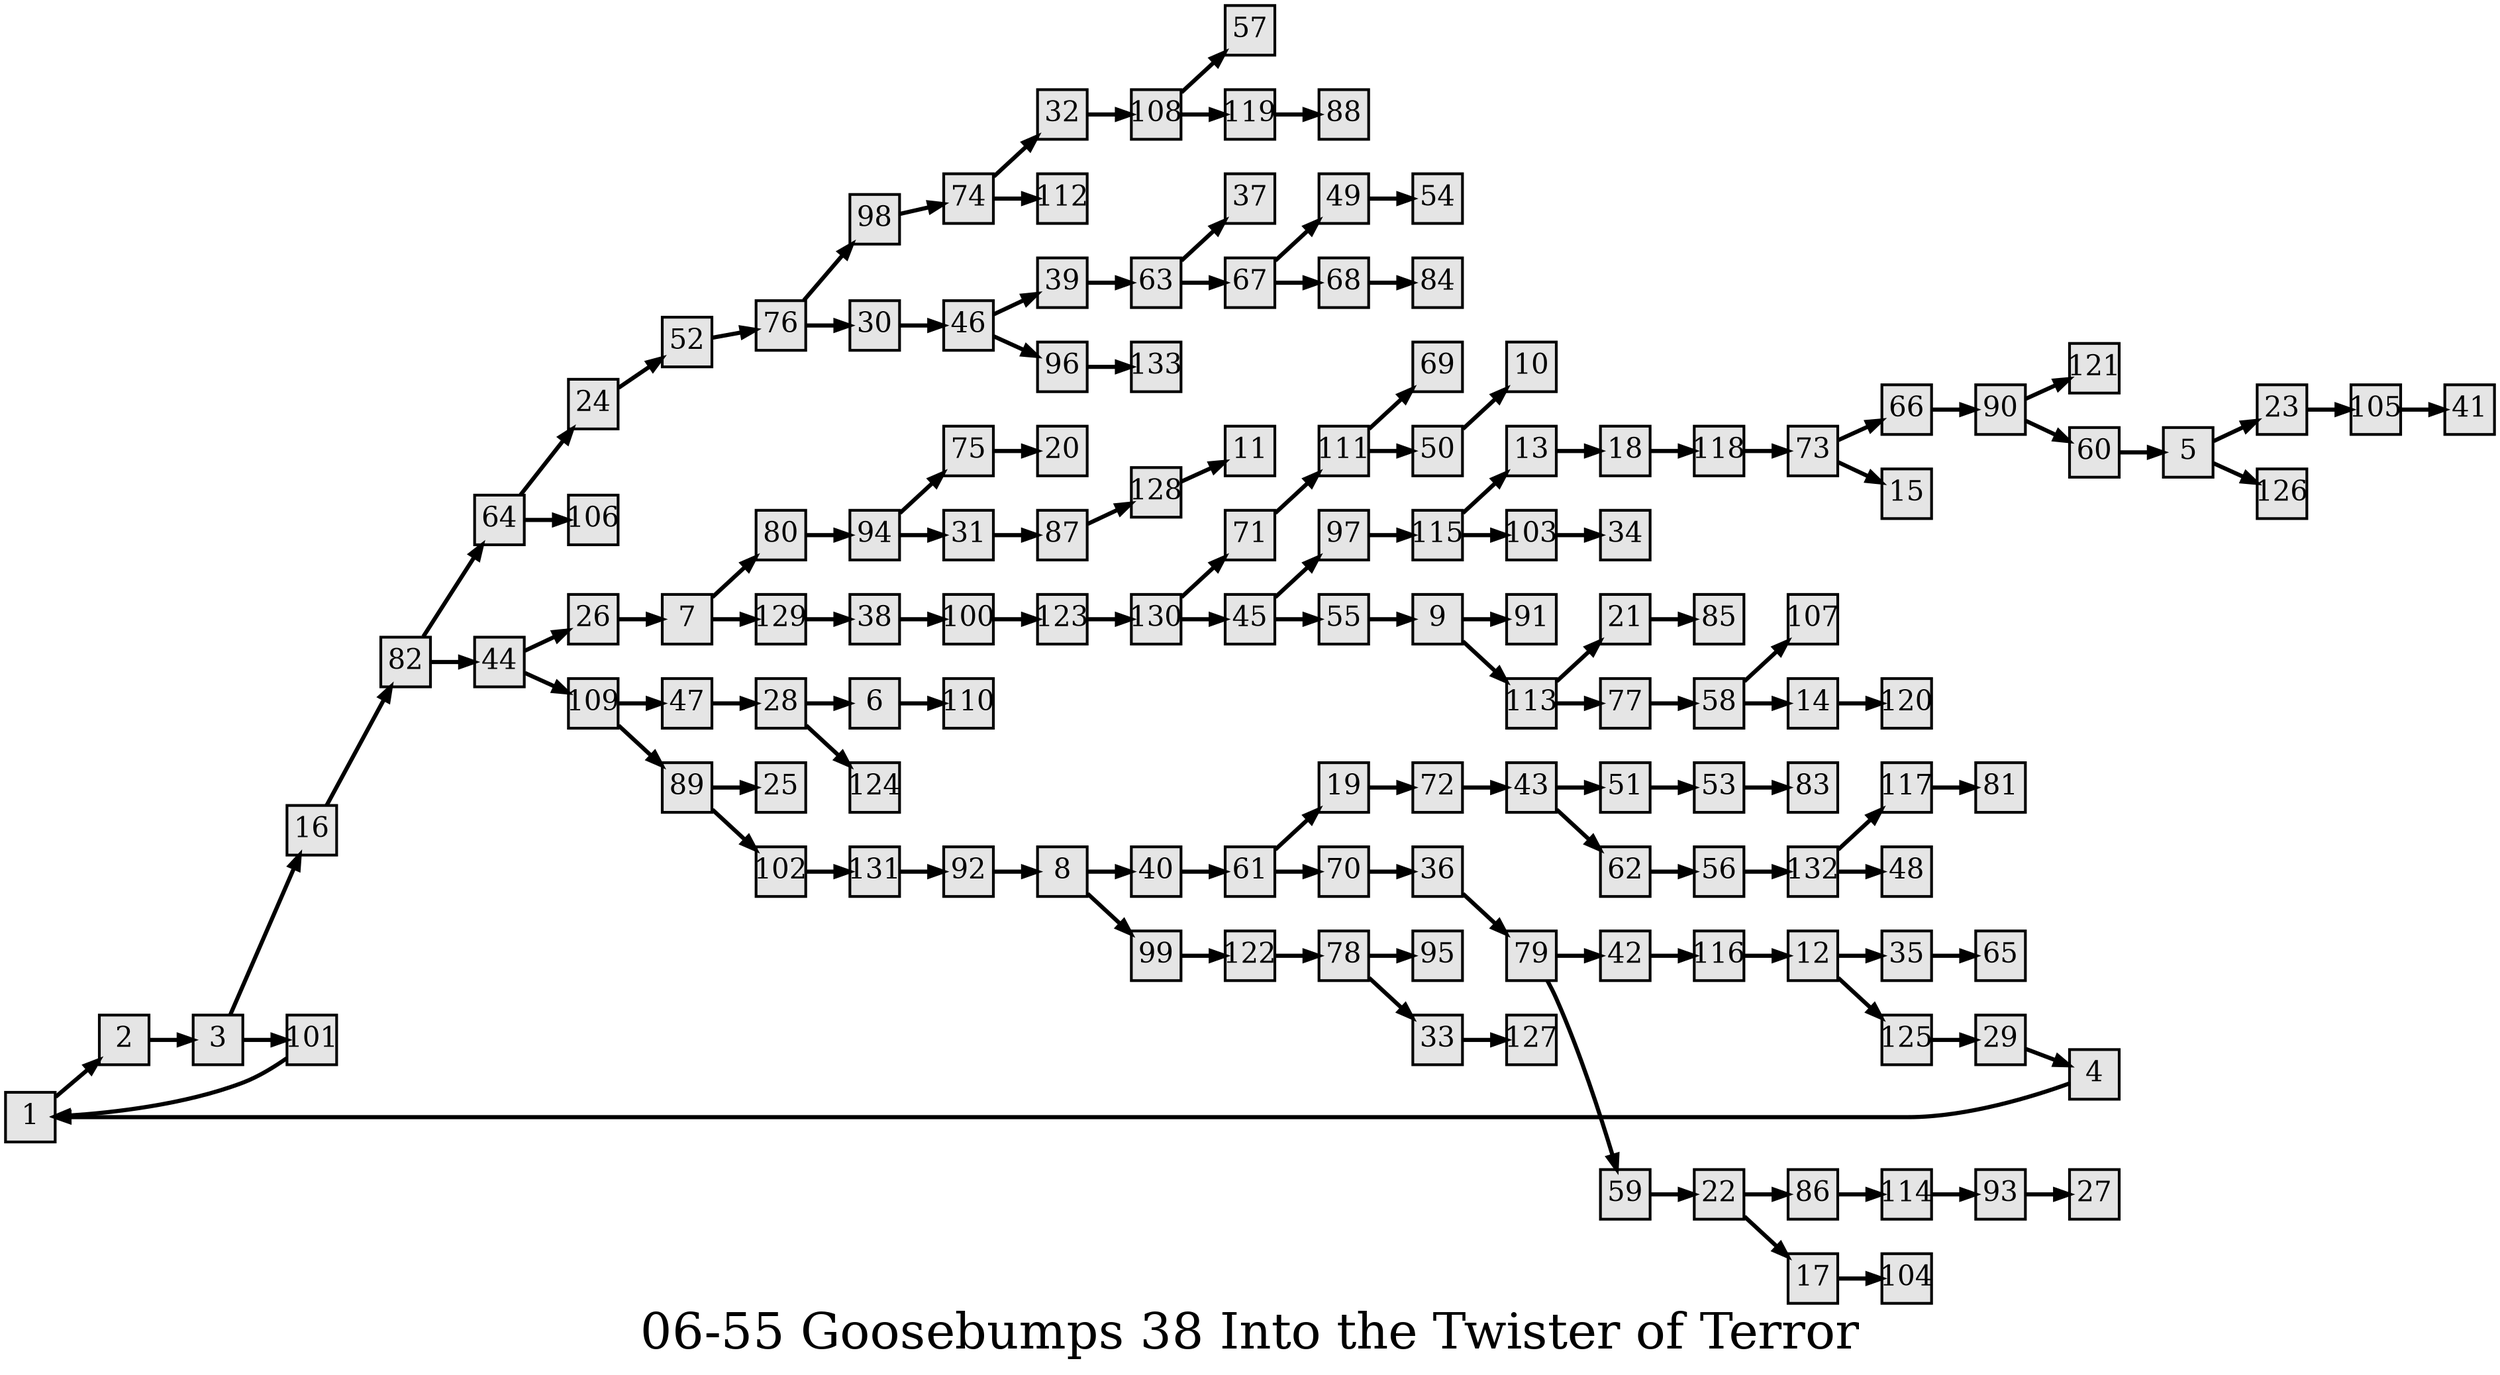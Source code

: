 digraph g{
  graph [ label="06-55 Goosebumps 38 Into the Twister of Terror" rankdir=LR, ordering=out, fontsize=36, nodesep="0.35", ranksep="0.45"];
  node  [shape=rect, penwidth=2, fontsize=20, style=filled, fillcolor=grey90, margin="0,0", labelfloat=true, regular=true, fixedsize=true];
  edge  [labelfloat=true, penwidth=3, fontsize=12];
  // ---;
  // group  : Katz;
  // id     : 06-55;
  // gbid   : 1236;
  // series : Give Yourself Goosebumps;
  // title  : Into the Twister of Terror;
  // author : R.L. Stine;
  // credit:;
  // - name : Yee-Ann Wong;
  // role : encoder;
  // date : 2017-08-31;
  // - name : Jeremy Douglass;
  // role : editor;
  // date : 2017-10-19;
  // render:;
  // - name   : small;
  // styles : gvStyles-small.txt;
  // engine : dot;
  // comment: >;
  
  // ---;
  
  // From | To | Label;
  
  1 -> 2;
  2 -> 3;
  3 -> 16;
  3 -> 101;
  4 -> 1;
  5 -> 23;
  5 -> 126;
  6 -> 110;
  7 -> 80;
  7 -> 129;
  8 -> 40;
  8 -> 99;
  9 -> 91;
  9 -> 113;
  12 -> 35;
  12 -> 125;
  13 -> 18;
  14 -> 120;
  16 -> 82;
  17 -> 104;
  18 -> 118;
  19 -> 72;
  21 -> 85;
  22 -> 86;
  22 -> 17;
  23 -> 105;
  24 -> 52;
  26 -> 7;
  28 -> 6;
  28 -> 124;
  29 -> 4;
  30 -> 46;
  31 -> 87;
  32 -> 108;
  33 -> 127;
  35 -> 65;
  36 -> 79;
  38 -> 100;
  39 -> 63;
  40 -> 61;
  42 -> 116;
  43 -> 51;
  43 -> 62;
  44 -> 26;
  44 -> 109;
  45 -> 97;
  45 -> 55;
  46 -> 39;
  46 -> 96;
  47 -> 28;
  49 -> 54;
  50 -> 10;
  51 -> 53;
  52 -> 76;
  53 -> 83;
  55 -> 9;
  56 -> 132;
  58 -> 107;
  58 -> 14;
  59 -> 22;
  60 -> 5;
  61 -> 19;
  61 -> 70;
  62 -> 56;
  63 -> 37;
  63 -> 67;
  64 -> 24;
  64 -> 106;
  66 -> 90;
  67 -> 49;
  67 -> 68;
  68 -> 84;
  70 -> 36;
  71 -> 111;
  72 -> 43;
  73 -> 66;
  73 -> 15;
  74 -> 32;
  74 -> 112;
  75 -> 20;
  76 -> 98;
  76 -> 30;
  77 -> 58;
  78 -> 95;
  78 -> 33;
  79 -> 42;
  79 -> 59;
  80 -> 94;
  82 -> 64;
  82 -> 44;
  86 -> 114;
  87 -> 128;
  89 -> 25;
  89 -> 102;
  90 -> 121;
  90 -> 60;
  92 -> 8;
  93 -> 27;
  94 -> 75;
  94 -> 31;
  96 -> 133;
  97 -> 115;
  98 -> 74;
  99 -> 122;
  100 -> 123;
  101 -> 1;
  102 -> 131;
  103 -> 34;
  105 -> 41;
  108 -> 57;
  108 -> 119;
  109 -> 47;
  109 -> 89;
  111 -> 69;
  111 -> 50;
  113 -> 21;
  113 -> 77;
  114 -> 93;
  115 -> 13;
  115 -> 103;
  116 -> 12;
  117 -> 81;
  118 -> 73;
  119 -> 88;
  122 -> 78;
  123 -> 130;
  125 -> 29;
  128 -> 11;
  129 -> 38;
  130 -> 71;
  130 -> 45;
  131 -> 92;
  132 -> 117;
  132 -> 48;
}


